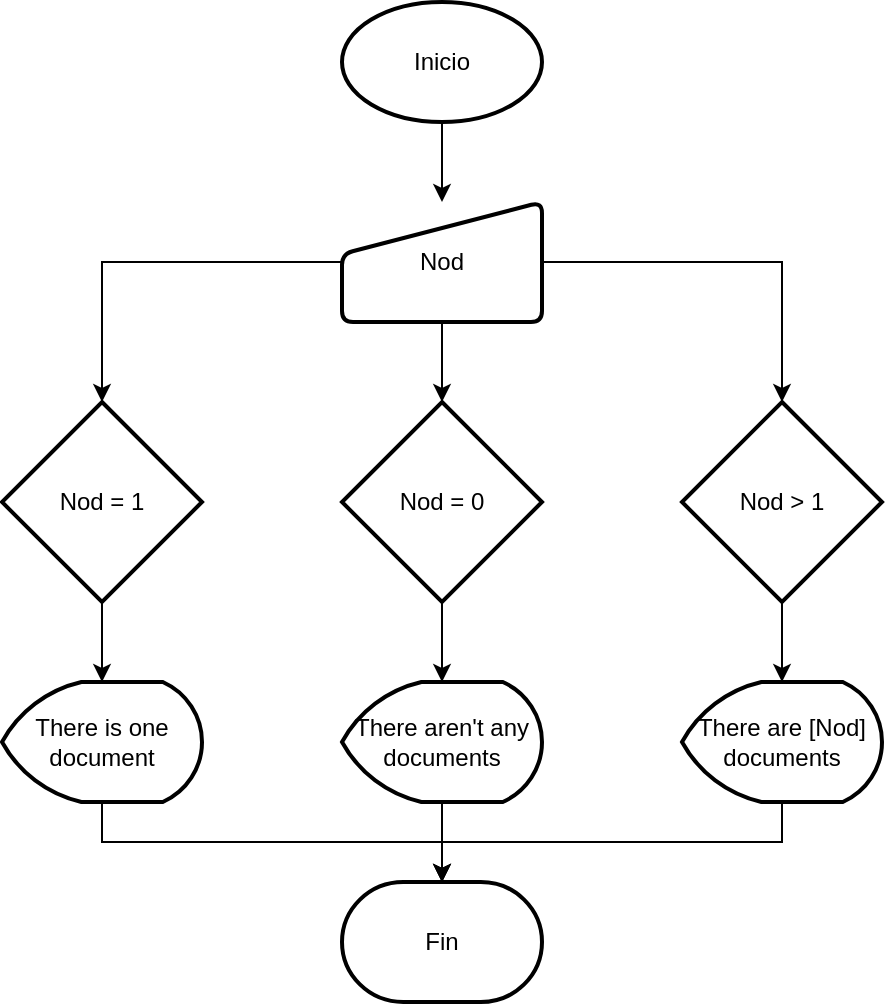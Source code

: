 <mxfile version="24.3.1" type="github">
  <diagram name="Página-1" id="6lKH9wumiyQT3DkYMH9H">
    <mxGraphModel dx="879" dy="440" grid="1" gridSize="10" guides="1" tooltips="1" connect="1" arrows="1" fold="1" page="1" pageScale="1" pageWidth="827" pageHeight="1169" math="0" shadow="0">
      <root>
        <mxCell id="0" />
        <mxCell id="1" parent="0" />
        <mxCell id="Gd2QKp8-aM8bLlLdo4zJ-3" value="" style="edgeStyle=orthogonalEdgeStyle;rounded=0;orthogonalLoop=1;jettySize=auto;html=1;" edge="1" parent="1" source="Gd2QKp8-aM8bLlLdo4zJ-1" target="Gd2QKp8-aM8bLlLdo4zJ-2">
          <mxGeometry relative="1" as="geometry" />
        </mxCell>
        <mxCell id="Gd2QKp8-aM8bLlLdo4zJ-1" value="Inicio" style="strokeWidth=2;html=1;shape=mxgraph.flowchart.start_1;whiteSpace=wrap;" vertex="1" parent="1">
          <mxGeometry x="370" y="10" width="100" height="60" as="geometry" />
        </mxCell>
        <mxCell id="Gd2QKp8-aM8bLlLdo4zJ-7" value="" style="edgeStyle=orthogonalEdgeStyle;rounded=0;orthogonalLoop=1;jettySize=auto;html=1;" edge="1" parent="1" source="Gd2QKp8-aM8bLlLdo4zJ-2" target="Gd2QKp8-aM8bLlLdo4zJ-4">
          <mxGeometry relative="1" as="geometry" />
        </mxCell>
        <mxCell id="Gd2QKp8-aM8bLlLdo4zJ-2" value="Nod" style="html=1;strokeWidth=2;shape=manualInput;whiteSpace=wrap;rounded=1;size=26;arcSize=11;" vertex="1" parent="1">
          <mxGeometry x="370" y="110" width="100" height="60" as="geometry" />
        </mxCell>
        <mxCell id="Gd2QKp8-aM8bLlLdo4zJ-24" value="" style="edgeStyle=orthogonalEdgeStyle;rounded=0;orthogonalLoop=1;jettySize=auto;html=1;" edge="1" parent="1" source="Gd2QKp8-aM8bLlLdo4zJ-4" target="Gd2QKp8-aM8bLlLdo4zJ-23">
          <mxGeometry relative="1" as="geometry" />
        </mxCell>
        <mxCell id="Gd2QKp8-aM8bLlLdo4zJ-4" value="Nod = 0" style="strokeWidth=2;html=1;shape=mxgraph.flowchart.decision;whiteSpace=wrap;" vertex="1" parent="1">
          <mxGeometry x="370" y="210" width="100" height="100" as="geometry" />
        </mxCell>
        <mxCell id="Gd2QKp8-aM8bLlLdo4zJ-22" value="" style="edgeStyle=orthogonalEdgeStyle;rounded=0;orthogonalLoop=1;jettySize=auto;html=1;" edge="1" parent="1" source="Gd2QKp8-aM8bLlLdo4zJ-8" target="Gd2QKp8-aM8bLlLdo4zJ-21">
          <mxGeometry relative="1" as="geometry" />
        </mxCell>
        <mxCell id="Gd2QKp8-aM8bLlLdo4zJ-8" value="Nod = 1" style="strokeWidth=2;html=1;shape=mxgraph.flowchart.decision;whiteSpace=wrap;" vertex="1" parent="1">
          <mxGeometry x="200" y="210" width="100" height="100" as="geometry" />
        </mxCell>
        <mxCell id="Gd2QKp8-aM8bLlLdo4zJ-18" style="edgeStyle=orthogonalEdgeStyle;rounded=0;orthogonalLoop=1;jettySize=auto;html=1;entryX=0.5;entryY=0;entryDx=0;entryDy=0;entryPerimeter=0;" edge="1" parent="1" source="Gd2QKp8-aM8bLlLdo4zJ-2" target="Gd2QKp8-aM8bLlLdo4zJ-8">
          <mxGeometry relative="1" as="geometry" />
        </mxCell>
        <mxCell id="Gd2QKp8-aM8bLlLdo4zJ-26" value="" style="edgeStyle=orthogonalEdgeStyle;rounded=0;orthogonalLoop=1;jettySize=auto;html=1;" edge="1" parent="1" source="Gd2QKp8-aM8bLlLdo4zJ-19" target="Gd2QKp8-aM8bLlLdo4zJ-25">
          <mxGeometry relative="1" as="geometry" />
        </mxCell>
        <mxCell id="Gd2QKp8-aM8bLlLdo4zJ-19" value="Nod &amp;gt; 1" style="strokeWidth=2;html=1;shape=mxgraph.flowchart.decision;whiteSpace=wrap;" vertex="1" parent="1">
          <mxGeometry x="540" y="210" width="100" height="100" as="geometry" />
        </mxCell>
        <mxCell id="Gd2QKp8-aM8bLlLdo4zJ-20" style="edgeStyle=orthogonalEdgeStyle;rounded=0;orthogonalLoop=1;jettySize=auto;html=1;entryX=0.5;entryY=0;entryDx=0;entryDy=0;entryPerimeter=0;" edge="1" parent="1" source="Gd2QKp8-aM8bLlLdo4zJ-2" target="Gd2QKp8-aM8bLlLdo4zJ-19">
          <mxGeometry relative="1" as="geometry" />
        </mxCell>
        <mxCell id="Gd2QKp8-aM8bLlLdo4zJ-21" value="There is one document" style="strokeWidth=2;html=1;shape=mxgraph.flowchart.display;whiteSpace=wrap;" vertex="1" parent="1">
          <mxGeometry x="200" y="350" width="100" height="60" as="geometry" />
        </mxCell>
        <mxCell id="Gd2QKp8-aM8bLlLdo4zJ-29" value="" style="edgeStyle=orthogonalEdgeStyle;rounded=0;orthogonalLoop=1;jettySize=auto;html=1;" edge="1" parent="1" source="Gd2QKp8-aM8bLlLdo4zJ-23" target="Gd2QKp8-aM8bLlLdo4zJ-27">
          <mxGeometry relative="1" as="geometry" />
        </mxCell>
        <mxCell id="Gd2QKp8-aM8bLlLdo4zJ-23" value="There aren&#39;t any documents" style="strokeWidth=2;html=1;shape=mxgraph.flowchart.display;whiteSpace=wrap;" vertex="1" parent="1">
          <mxGeometry x="370" y="350" width="100" height="60" as="geometry" />
        </mxCell>
        <mxCell id="Gd2QKp8-aM8bLlLdo4zJ-25" value="There are [Nod] documents" style="strokeWidth=2;html=1;shape=mxgraph.flowchart.display;whiteSpace=wrap;" vertex="1" parent="1">
          <mxGeometry x="540" y="350" width="100" height="60" as="geometry" />
        </mxCell>
        <mxCell id="Gd2QKp8-aM8bLlLdo4zJ-27" value="Fin" style="strokeWidth=2;html=1;shape=mxgraph.flowchart.terminator;whiteSpace=wrap;" vertex="1" parent="1">
          <mxGeometry x="370" y="450" width="100" height="60" as="geometry" />
        </mxCell>
        <mxCell id="Gd2QKp8-aM8bLlLdo4zJ-28" style="edgeStyle=orthogonalEdgeStyle;rounded=0;orthogonalLoop=1;jettySize=auto;html=1;entryX=0.5;entryY=0;entryDx=0;entryDy=0;entryPerimeter=0;" edge="1" parent="1" source="Gd2QKp8-aM8bLlLdo4zJ-21" target="Gd2QKp8-aM8bLlLdo4zJ-27">
          <mxGeometry relative="1" as="geometry">
            <Array as="points">
              <mxPoint x="250" y="430" />
              <mxPoint x="420" y="430" />
            </Array>
          </mxGeometry>
        </mxCell>
        <mxCell id="Gd2QKp8-aM8bLlLdo4zJ-30" style="edgeStyle=orthogonalEdgeStyle;rounded=0;orthogonalLoop=1;jettySize=auto;html=1;entryX=0.5;entryY=0;entryDx=0;entryDy=0;entryPerimeter=0;" edge="1" parent="1" source="Gd2QKp8-aM8bLlLdo4zJ-25" target="Gd2QKp8-aM8bLlLdo4zJ-27">
          <mxGeometry relative="1" as="geometry">
            <Array as="points">
              <mxPoint x="590" y="430" />
              <mxPoint x="420" y="430" />
            </Array>
          </mxGeometry>
        </mxCell>
      </root>
    </mxGraphModel>
  </diagram>
</mxfile>
